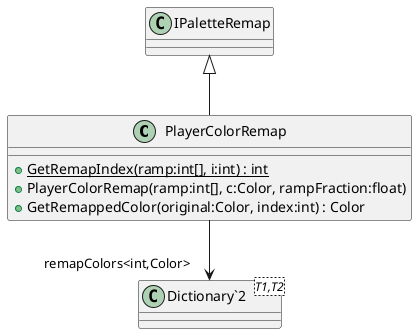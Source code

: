 @startuml
class PlayerColorRemap {
    + {static} GetRemapIndex(ramp:int[], i:int) : int
    + PlayerColorRemap(ramp:int[], c:Color, rampFraction:float)
    + GetRemappedColor(original:Color, index:int) : Color
}
class "Dictionary`2"<T1,T2> {
}
IPaletteRemap <|-- PlayerColorRemap
PlayerColorRemap --> "remapColors<int,Color>" "Dictionary`2"
@enduml
